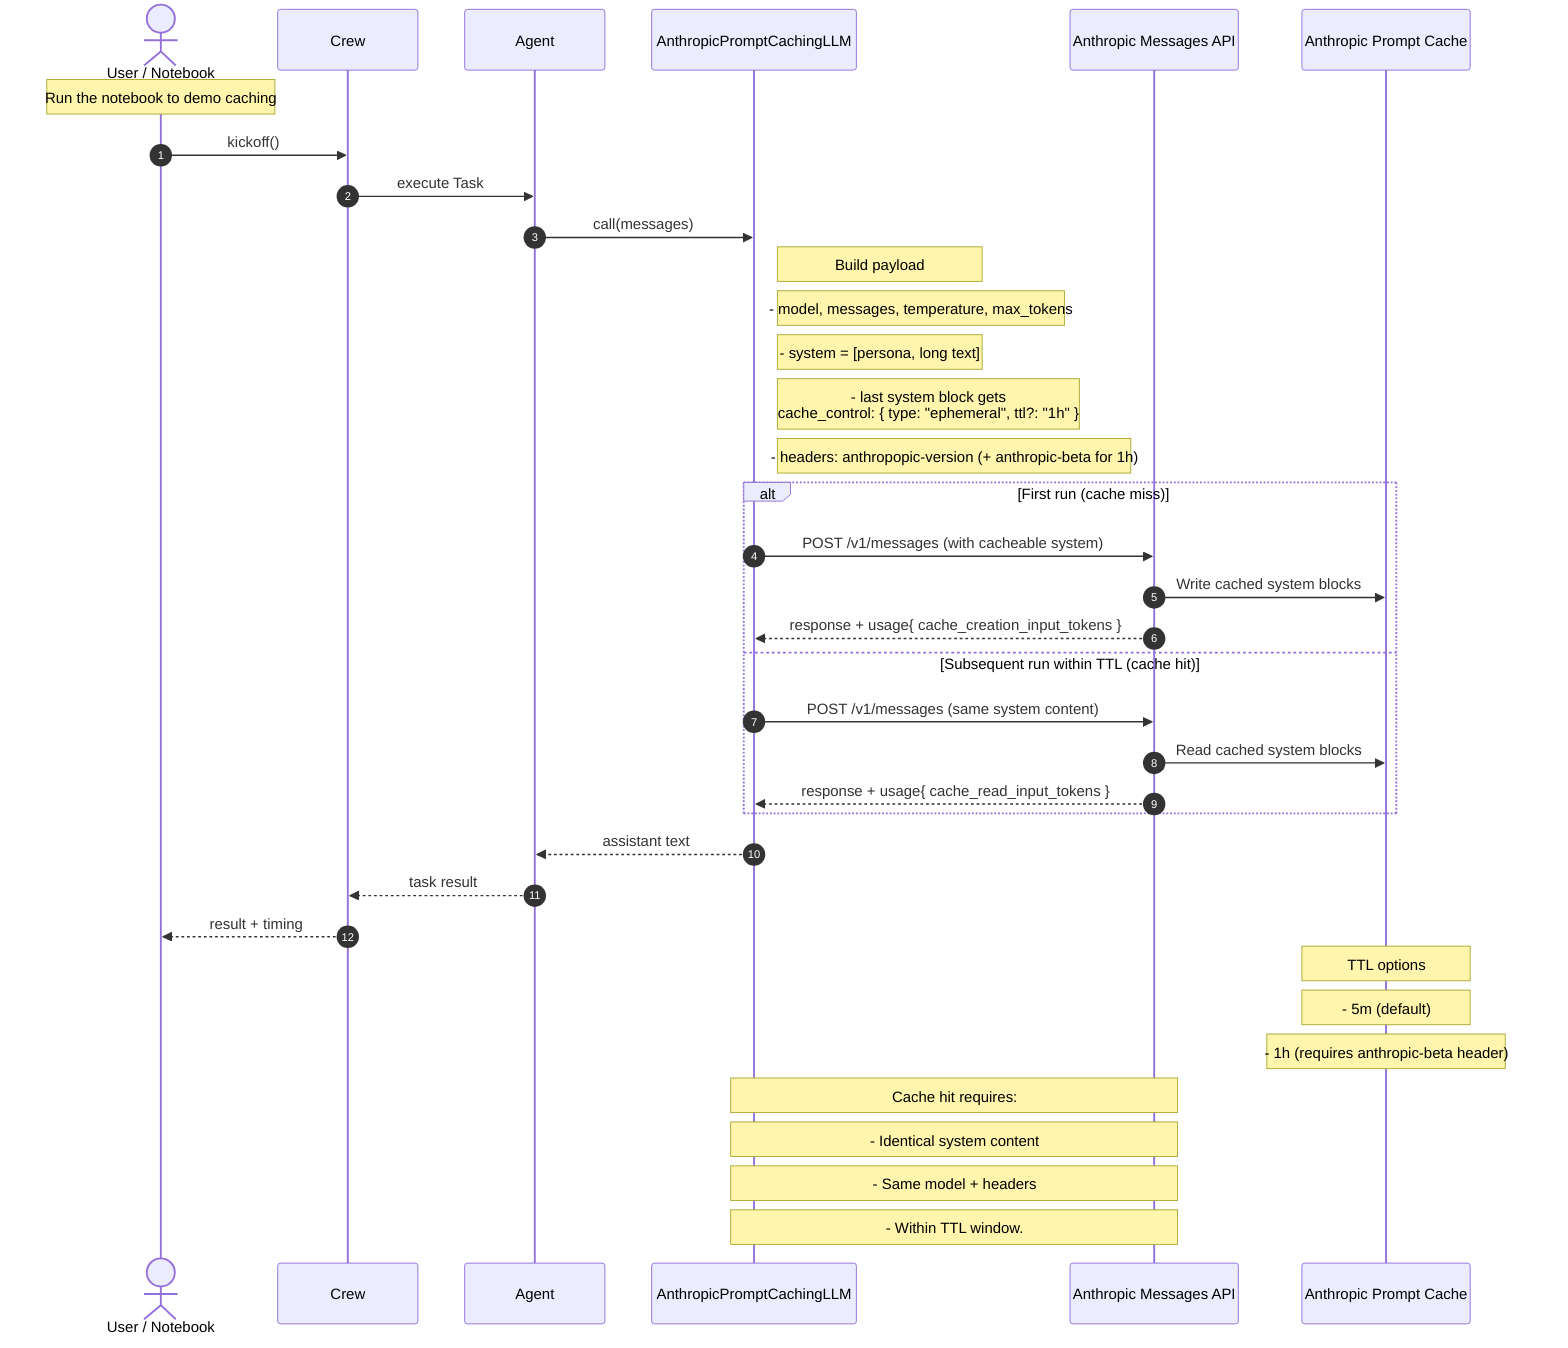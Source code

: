 sequenceDiagram
    autonumber
    actor U as User / Notebook
    participant C as Crew
    participant A as Agent
    participant L as AnthropicPromptCachingLLM
    participant API as Anthropic Messages API
    participant Cache as Anthropic Prompt Cache

    Note over U: Run the notebook to demo caching

    U->>C: kickoff()
    C->>A: execute Task
    A->>L: call(messages)
    Note right of L: Build payload
    Note right of L: - model, messages, temperature, max_tokens
    Note right of L: - system = [persona, long text]
    Note right of L: - last system block gets<br/>cache_control: { type: "ephemeral", ttl?: "1h" }
    Note right of L: - headers: anthropopic-version (+ anthropic-beta for 1h)

    alt First run (cache miss)
        L->>API: POST /v1/messages (with cacheable system)
        API->>Cache: Write cached system blocks
        API-->>L: response + usage{ cache_creation_input_tokens }
    else Subsequent run within TTL (cache hit)
        L->>API: POST /v1/messages (same system content)
        API->>Cache: Read cached system blocks
        API-->>L: response + usage{ cache_read_input_tokens }
    end

    L-->>A: assistant text
    A-->>C: task result
    C-->>U: result + timing

    Note over Cache: TTL options
    Note over Cache: - 5m (default)
    Note over Cache: - 1h (requires anthropic-beta header)

    Note over L,API: Cache hit requires:
    Note over L,API: - Identical system content
    Note over L,API: - Same model + headers
    Note over L,API: - Within TTL window.